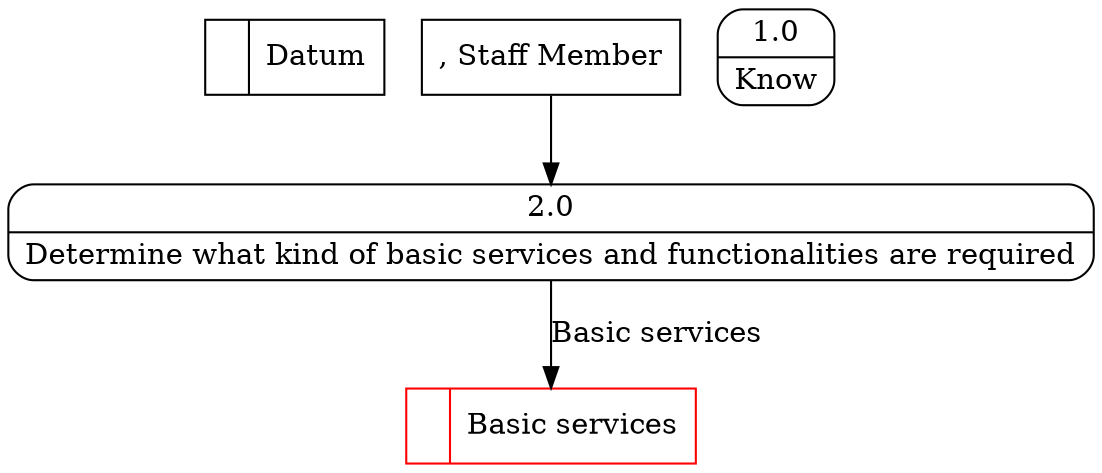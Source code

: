 digraph dfd2{ 
node[shape=record]
200 [label="<f0>  |<f1> Datum " ];
201 [label=", Staff Member" shape=box];
202 [label="{<f0> 1.0|<f1> Know }" shape=Mrecord];
2 [label="{<f0> 2.0|<f1> Determine what kind of basic services and functionalities are required }" shape=Mrecord];
201 -> 2
1001 [label="<f0>  |<f1> Basic services " color=red];
2 -> 1001 [label="Basic services"]
}